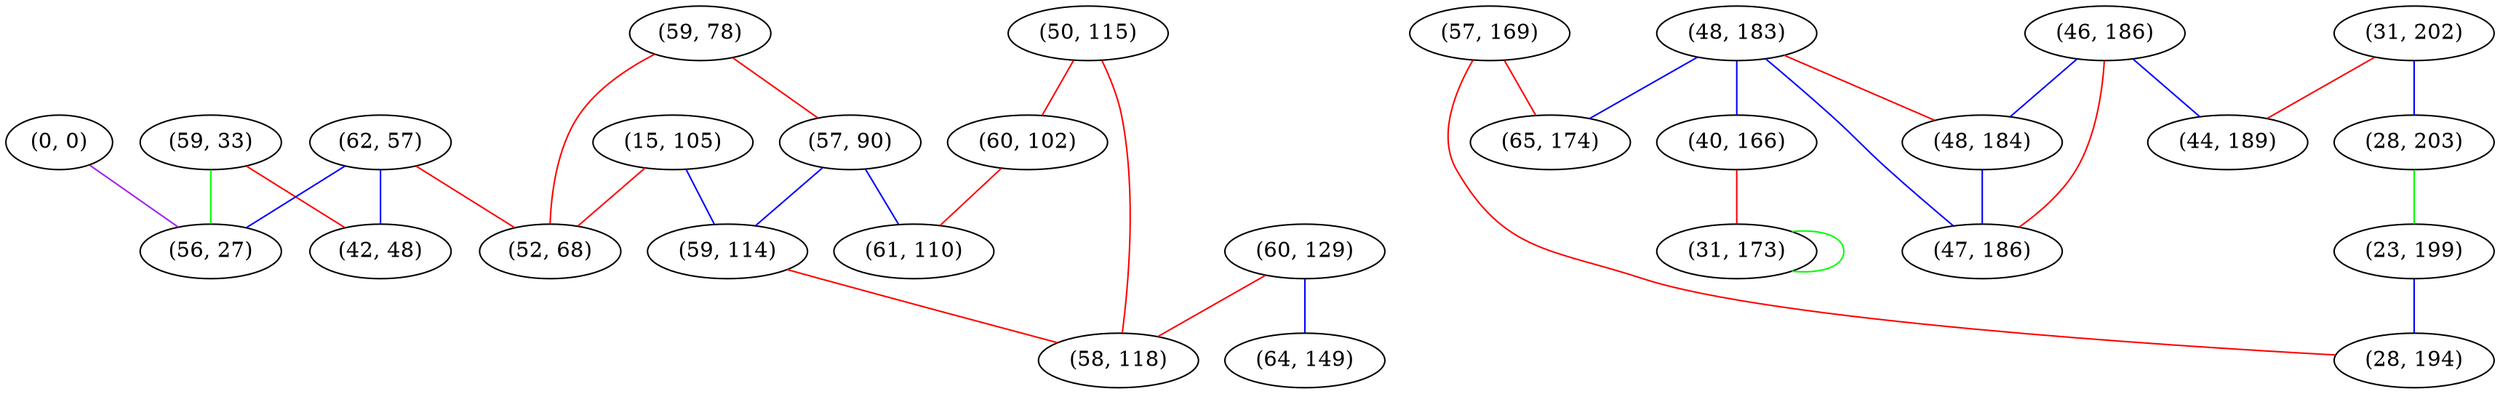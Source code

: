 graph "" {
"(59, 33)";
"(59, 78)";
"(48, 183)";
"(57, 90)";
"(50, 115)";
"(15, 105)";
"(62, 57)";
"(52, 68)";
"(31, 202)";
"(28, 203)";
"(60, 129)";
"(40, 166)";
"(57, 169)";
"(0, 0)";
"(56, 27)";
"(65, 174)";
"(46, 186)";
"(44, 189)";
"(48, 184)";
"(23, 199)";
"(47, 186)";
"(64, 149)";
"(42, 48)";
"(59, 114)";
"(58, 118)";
"(60, 102)";
"(28, 194)";
"(31, 173)";
"(61, 110)";
"(59, 33)" -- "(42, 48)"  [color=red, key=0, weight=1];
"(59, 33)" -- "(56, 27)"  [color=green, key=0, weight=2];
"(59, 78)" -- "(57, 90)"  [color=red, key=0, weight=1];
"(59, 78)" -- "(52, 68)"  [color=red, key=0, weight=1];
"(48, 183)" -- "(40, 166)"  [color=blue, key=0, weight=3];
"(48, 183)" -- "(48, 184)"  [color=red, key=0, weight=1];
"(48, 183)" -- "(65, 174)"  [color=blue, key=0, weight=3];
"(48, 183)" -- "(47, 186)"  [color=blue, key=0, weight=3];
"(57, 90)" -- "(61, 110)"  [color=blue, key=0, weight=3];
"(57, 90)" -- "(59, 114)"  [color=blue, key=0, weight=3];
"(50, 115)" -- "(58, 118)"  [color=red, key=0, weight=1];
"(50, 115)" -- "(60, 102)"  [color=red, key=0, weight=1];
"(15, 105)" -- "(59, 114)"  [color=blue, key=0, weight=3];
"(15, 105)" -- "(52, 68)"  [color=red, key=0, weight=1];
"(62, 57)" -- "(42, 48)"  [color=blue, key=0, weight=3];
"(62, 57)" -- "(56, 27)"  [color=blue, key=0, weight=3];
"(62, 57)" -- "(52, 68)"  [color=red, key=0, weight=1];
"(31, 202)" -- "(44, 189)"  [color=red, key=0, weight=1];
"(31, 202)" -- "(28, 203)"  [color=blue, key=0, weight=3];
"(28, 203)" -- "(23, 199)"  [color=green, key=0, weight=2];
"(60, 129)" -- "(58, 118)"  [color=red, key=0, weight=1];
"(60, 129)" -- "(64, 149)"  [color=blue, key=0, weight=3];
"(40, 166)" -- "(31, 173)"  [color=red, key=0, weight=1];
"(57, 169)" -- "(28, 194)"  [color=red, key=0, weight=1];
"(57, 169)" -- "(65, 174)"  [color=red, key=0, weight=1];
"(0, 0)" -- "(56, 27)"  [color=purple, key=0, weight=4];
"(46, 186)" -- "(44, 189)"  [color=blue, key=0, weight=3];
"(46, 186)" -- "(48, 184)"  [color=blue, key=0, weight=3];
"(46, 186)" -- "(47, 186)"  [color=red, key=0, weight=1];
"(48, 184)" -- "(47, 186)"  [color=blue, key=0, weight=3];
"(23, 199)" -- "(28, 194)"  [color=blue, key=0, weight=3];
"(59, 114)" -- "(58, 118)"  [color=red, key=0, weight=1];
"(60, 102)" -- "(61, 110)"  [color=red, key=0, weight=1];
"(31, 173)" -- "(31, 173)"  [color=green, key=0, weight=2];
}
